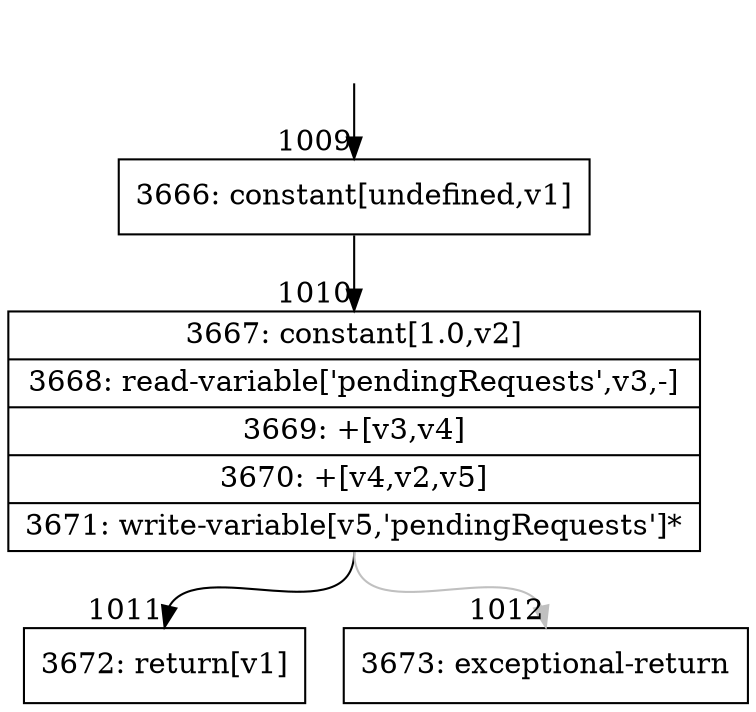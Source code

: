 digraph {
rankdir="TD"
BB_entry34[shape=none,label=""];
BB_entry34 -> BB1009 [tailport=s, headport=n, headlabel="    1009"]
BB1009 [shape=record label="{3666: constant[undefined,v1]}" ] 
BB1009 -> BB1010 [tailport=s, headport=n, headlabel="      1010"]
BB1010 [shape=record label="{3667: constant[1.0,v2]|3668: read-variable['pendingRequests',v3,-]|3669: +[v3,v4]|3670: +[v4,v2,v5]|3671: write-variable[v5,'pendingRequests']*}" ] 
BB1010 -> BB1011 [tailport=s, headport=n, headlabel="      1011"]
BB1010 -> BB1012 [tailport=s, headport=n, color=gray, headlabel="      1012"]
BB1011 [shape=record label="{3672: return[v1]}" ] 
BB1012 [shape=record label="{3673: exceptional-return}" ] 
//#$~ 652
}

